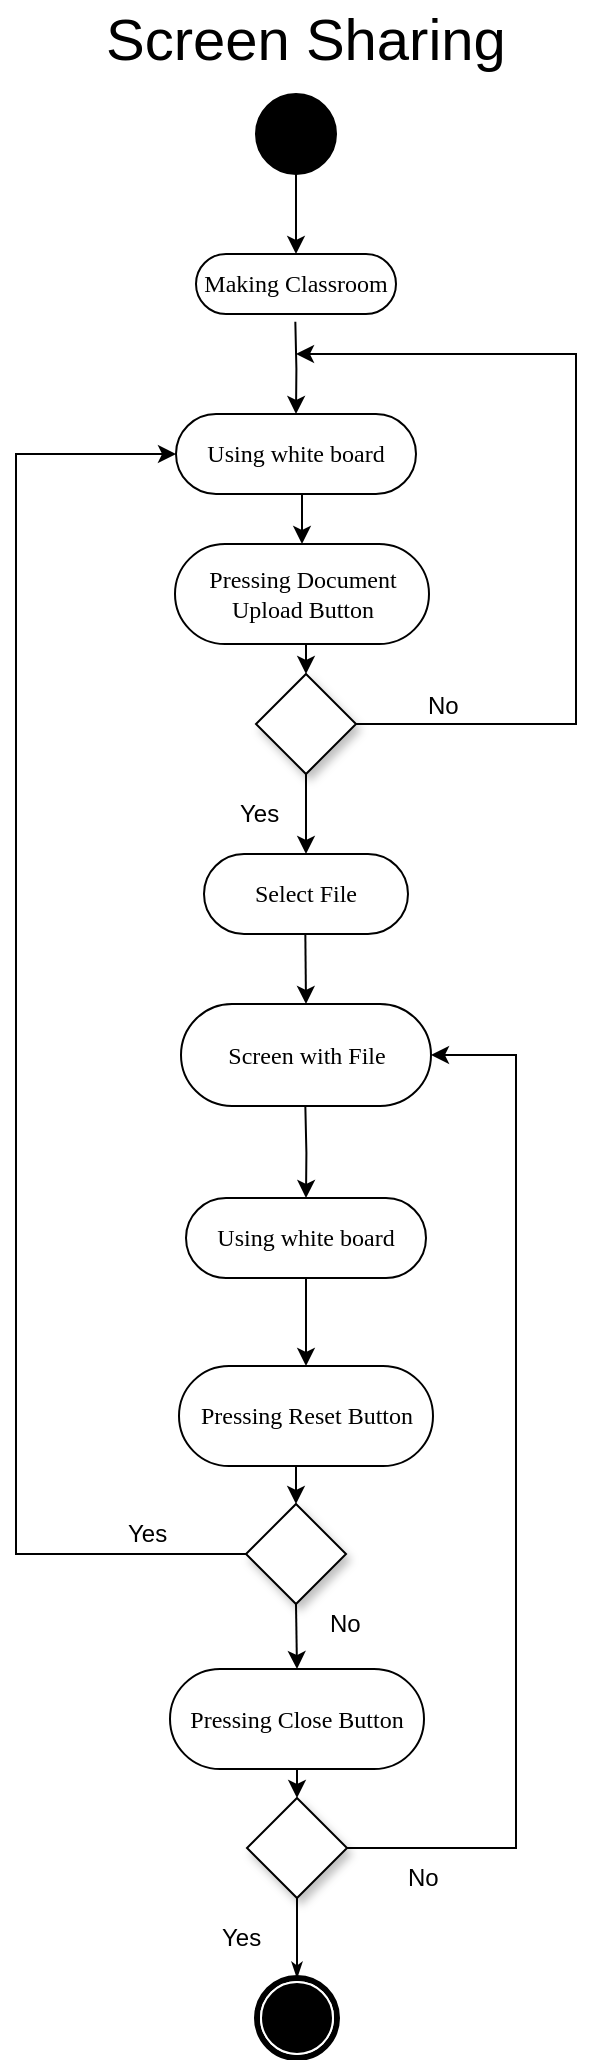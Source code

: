<mxfile version="10.9.8" type="device"><diagram id="w0P1EZbTRQNyaeuWi0I2" name="페이지-1"><mxGraphModel dx="1496" dy="691" grid="1" gridSize="10" guides="1" tooltips="1" connect="1" arrows="1" fold="1" page="1" pageScale="1" pageWidth="827" pageHeight="1169" math="0" shadow="0"><root><mxCell id="0"/><mxCell id="1" parent="0"/><mxCell id="D0uNFD37ZXhtimdHQtyf-1" style="edgeStyle=orthogonalEdgeStyle;rounded=0;orthogonalLoop=1;jettySize=auto;html=1;exitX=0.5;exitY=1;exitDx=0;exitDy=0;entryX=0.5;entryY=0;entryDx=0;entryDy=0;fontSize=29;" edge="1" parent="1" source="D0uNFD37ZXhtimdHQtyf-2" target="D0uNFD37ZXhtimdHQtyf-3"><mxGeometry relative="1" as="geometry"/></mxCell><mxCell id="D0uNFD37ZXhtimdHQtyf-2" value="" style="ellipse;whiteSpace=wrap;html=1;rounded=0;shadow=0;comic=0;labelBackgroundColor=none;strokeColor=#000000;strokeWidth=1;fillColor=#000000;fontFamily=Verdana;fontSize=12;fontColor=#000000;align=center;" vertex="1" parent="1"><mxGeometry x="330" y="70" width="40" height="40" as="geometry"/></mxCell><mxCell id="D0uNFD37ZXhtimdHQtyf-3" value="Making Classroom" style="rounded=1;whiteSpace=wrap;html=1;shadow=0;comic=0;labelBackgroundColor=none;strokeColor=#000000;strokeWidth=1;fillColor=#ffffff;fontFamily=Verdana;fontSize=12;fontColor=#000000;align=center;arcSize=50;" vertex="1" parent="1"><mxGeometry x="300" y="150" width="100" height="30" as="geometry"/></mxCell><mxCell id="D0uNFD37ZXhtimdHQtyf-4" value="Screen Sharing" style="text;html=1;resizable=0;points=[];autosize=1;align=left;verticalAlign=top;spacingTop=-4;fontSize=29;" vertex="1" parent="1"><mxGeometry x="253" y="23" width="100" height="20" as="geometry"/></mxCell><mxCell id="D0uNFD37ZXhtimdHQtyf-5" style="edgeStyle=orthogonalEdgeStyle;rounded=0;orthogonalLoop=1;jettySize=auto;html=1;exitX=0.5;exitY=1;exitDx=0;exitDy=0;entryX=0.5;entryY=0;entryDx=0;entryDy=0;fontSize=29;" edge="1" parent="1" target="D0uNFD37ZXhtimdHQtyf-18"><mxGeometry relative="1" as="geometry"><mxPoint x="349.667" y="183.833" as="sourcePoint"/><mxPoint x="349.667" y="223.667" as="targetPoint"/></mxGeometry></mxCell><mxCell id="D0uNFD37ZXhtimdHQtyf-21" style="edgeStyle=orthogonalEdgeStyle;rounded=0;orthogonalLoop=1;jettySize=auto;html=1;exitX=0.5;exitY=1;exitDx=0;exitDy=0;entryX=0.5;entryY=0;entryDx=0;entryDy=0;" edge="1" parent="1" source="D0uNFD37ZXhtimdHQtyf-7" target="D0uNFD37ZXhtimdHQtyf-19"><mxGeometry relative="1" as="geometry"/></mxCell><mxCell id="D0uNFD37ZXhtimdHQtyf-7" value="&lt;span style=&quot;white-space: normal&quot;&gt;Pressing Document Upload Button&lt;/span&gt;" style="rounded=1;whiteSpace=wrap;html=1;shadow=0;comic=0;labelBackgroundColor=none;strokeColor=#000000;strokeWidth=1;fillColor=#ffffff;fontFamily=Verdana;fontSize=12;fontColor=#000000;align=center;arcSize=50;" vertex="1" parent="1"><mxGeometry x="289.5" y="295" width="127" height="50" as="geometry"/></mxCell><mxCell id="D0uNFD37ZXhtimdHQtyf-8" style="edgeStyle=orthogonalEdgeStyle;rounded=0;orthogonalLoop=1;jettySize=auto;html=1;exitX=0.5;exitY=1;exitDx=0;exitDy=0;entryX=0.5;entryY=0;entryDx=0;entryDy=0;fontSize=29;" edge="1" parent="1" target="D0uNFD37ZXhtimdHQtyf-9"><mxGeometry relative="1" as="geometry"><mxPoint x="354.667" y="489.833" as="sourcePoint"/></mxGeometry></mxCell><mxCell id="D0uNFD37ZXhtimdHQtyf-9" value="Screen with File" style="rounded=1;whiteSpace=wrap;html=1;shadow=0;comic=0;labelBackgroundColor=none;strokeColor=#000000;strokeWidth=1;fillColor=#ffffff;fontFamily=Verdana;fontSize=12;fontColor=#000000;align=center;arcSize=50;" vertex="1" parent="1"><mxGeometry x="292.5" y="525" width="125" height="51" as="geometry"/></mxCell><mxCell id="D0uNFD37ZXhtimdHQtyf-11" style="edgeStyle=none;rounded=0;html=1;labelBackgroundColor=none;startArrow=none;startFill=0;startSize=5;endArrow=classicThin;endFill=1;endSize=5;jettySize=auto;orthogonalLoop=1;strokeColor=#000000;strokeWidth=1;fontFamily=Verdana;fontSize=12;fontColor=#000000;" edge="1" parent="1" target="D0uNFD37ZXhtimdHQtyf-12"><mxGeometry relative="1" as="geometry"><mxPoint x="350.5" y="972" as="sourcePoint"/></mxGeometry></mxCell><mxCell id="D0uNFD37ZXhtimdHQtyf-12" value="" style="shape=mxgraph.bpmn.shape;html=1;verticalLabelPosition=bottom;labelBackgroundColor=#ffffff;verticalAlign=top;perimeter=ellipsePerimeter;outline=end;symbol=terminate;rounded=0;shadow=0;comic=0;strokeColor=#000000;strokeWidth=1;fillColor=#ffffff;fontFamily=Verdana;fontSize=12;fontColor=#000000;align=center;" vertex="1" parent="1"><mxGeometry x="330.5" y="1012" width="40" height="40" as="geometry"/></mxCell><mxCell id="D0uNFD37ZXhtimdHQtyf-13" style="edgeStyle=orthogonalEdgeStyle;rounded=0;orthogonalLoop=1;jettySize=auto;html=1;fontSize=29;exitX=1;exitY=0.5;exitDx=0;exitDy=0;" edge="1" parent="1" source="D0uNFD37ZXhtimdHQtyf-19"><mxGeometry relative="1" as="geometry"><mxPoint x="856" y="370" as="sourcePoint"/><mxPoint x="350" y="200" as="targetPoint"/><Array as="points"><mxPoint x="490" y="385"/><mxPoint x="490" y="200"/></Array></mxGeometry></mxCell><mxCell id="D0uNFD37ZXhtimdHQtyf-20" style="edgeStyle=orthogonalEdgeStyle;rounded=0;orthogonalLoop=1;jettySize=auto;html=1;exitX=0.5;exitY=1;exitDx=0;exitDy=0;entryX=0.5;entryY=0;entryDx=0;entryDy=0;" edge="1" parent="1" source="D0uNFD37ZXhtimdHQtyf-18" target="D0uNFD37ZXhtimdHQtyf-7"><mxGeometry relative="1" as="geometry"><mxPoint x="350" y="340" as="targetPoint"/></mxGeometry></mxCell><mxCell id="D0uNFD37ZXhtimdHQtyf-18" value="Using white board" style="rounded=1;whiteSpace=wrap;html=1;shadow=0;comic=0;labelBackgroundColor=none;strokeColor=#000000;strokeWidth=1;fillColor=#ffffff;fontFamily=Verdana;fontSize=12;fontColor=#000000;align=center;arcSize=50;" vertex="1" parent="1"><mxGeometry x="290" y="230" width="120" height="40" as="geometry"/></mxCell><mxCell id="D0uNFD37ZXhtimdHQtyf-24" style="edgeStyle=orthogonalEdgeStyle;rounded=0;orthogonalLoop=1;jettySize=auto;html=1;exitX=0.5;exitY=1;exitDx=0;exitDy=0;entryX=0.5;entryY=0;entryDx=0;entryDy=0;" edge="1" parent="1" source="D0uNFD37ZXhtimdHQtyf-19" target="D0uNFD37ZXhtimdHQtyf-23"><mxGeometry relative="1" as="geometry"/></mxCell><mxCell id="D0uNFD37ZXhtimdHQtyf-19" value="" style="rhombus;whiteSpace=wrap;html=1;shadow=1;" vertex="1" parent="1"><mxGeometry x="330" y="360" width="50" height="50" as="geometry"/></mxCell><mxCell id="D0uNFD37ZXhtimdHQtyf-23" value="&lt;span style=&quot;white-space: normal&quot;&gt;Select File&lt;/span&gt;" style="rounded=1;whiteSpace=wrap;html=1;shadow=0;comic=0;labelBackgroundColor=none;strokeColor=#000000;strokeWidth=1;fillColor=#ffffff;fontFamily=Verdana;fontSize=12;fontColor=#000000;align=center;arcSize=50;" vertex="1" parent="1"><mxGeometry x="304" y="450" width="102" height="40" as="geometry"/></mxCell><mxCell id="D0uNFD37ZXhtimdHQtyf-25" value="No" style="text;html=1;resizable=0;points=[];autosize=1;align=left;verticalAlign=top;spacingTop=-4;" vertex="1" parent="1"><mxGeometry x="414" y="366" width="30" height="20" as="geometry"/></mxCell><mxCell id="D0uNFD37ZXhtimdHQtyf-26" value="Yes" style="text;html=1;resizable=0;points=[];autosize=1;align=left;verticalAlign=top;spacingTop=-4;" vertex="1" parent="1"><mxGeometry x="320" y="420" width="40" height="20" as="geometry"/></mxCell><mxCell id="D0uNFD37ZXhtimdHQtyf-27" style="edgeStyle=orthogonalEdgeStyle;rounded=0;orthogonalLoop=1;jettySize=auto;html=1;exitX=0.5;exitY=1;exitDx=0;exitDy=0;entryX=0.5;entryY=0;entryDx=0;entryDy=0;fontSize=29;" edge="1" parent="1" target="D0uNFD37ZXhtimdHQtyf-28"><mxGeometry relative="1" as="geometry"><mxPoint x="354.667" y="575.833" as="sourcePoint"/><mxPoint x="354.667" y="615.667" as="targetPoint"/></mxGeometry></mxCell><mxCell id="D0uNFD37ZXhtimdHQtyf-32" style="edgeStyle=orthogonalEdgeStyle;rounded=0;orthogonalLoop=1;jettySize=auto;html=1;exitX=0.5;exitY=1;exitDx=0;exitDy=0;entryX=0.5;entryY=0;entryDx=0;entryDy=0;" edge="1" parent="1" source="D0uNFD37ZXhtimdHQtyf-28" target="D0uNFD37ZXhtimdHQtyf-37"><mxGeometry relative="1" as="geometry"><mxPoint x="230" y="670" as="targetPoint"/></mxGeometry></mxCell><mxCell id="D0uNFD37ZXhtimdHQtyf-28" value="Using white board" style="rounded=1;whiteSpace=wrap;html=1;shadow=0;comic=0;labelBackgroundColor=none;strokeColor=#000000;strokeWidth=1;fillColor=#ffffff;fontFamily=Verdana;fontSize=12;fontColor=#000000;align=center;arcSize=50;" vertex="1" parent="1"><mxGeometry x="295" y="622" width="120" height="40" as="geometry"/></mxCell><mxCell id="D0uNFD37ZXhtimdHQtyf-29" style="edgeStyle=orthogonalEdgeStyle;rounded=0;orthogonalLoop=1;jettySize=auto;html=1;exitX=0.5;exitY=1;exitDx=0;exitDy=0;entryX=0.5;entryY=0;entryDx=0;entryDy=0;" edge="1" parent="1" target="D0uNFD37ZXhtimdHQtyf-31"><mxGeometry relative="1" as="geometry"><mxPoint x="355" y="907.5" as="sourcePoint"/></mxGeometry></mxCell><mxCell id="D0uNFD37ZXhtimdHQtyf-30" value="&lt;span style=&quot;white-space: normal&quot;&gt;Pressing Close Button&lt;/span&gt;" style="rounded=1;whiteSpace=wrap;html=1;shadow=0;comic=0;labelBackgroundColor=none;strokeColor=#000000;strokeWidth=1;fillColor=#ffffff;fontFamily=Verdana;fontSize=12;fontColor=#000000;align=center;arcSize=50;" vertex="1" parent="1"><mxGeometry x="287" y="857.5" width="127" height="50" as="geometry"/></mxCell><mxCell id="D0uNFD37ZXhtimdHQtyf-34" style="edgeStyle=orthogonalEdgeStyle;rounded=0;orthogonalLoop=1;jettySize=auto;html=1;exitX=1;exitY=0.5;exitDx=0;exitDy=0;entryX=1;entryY=0.5;entryDx=0;entryDy=0;" edge="1" parent="1" source="D0uNFD37ZXhtimdHQtyf-31" target="D0uNFD37ZXhtimdHQtyf-9"><mxGeometry relative="1" as="geometry"><Array as="points"><mxPoint x="460" y="947"/><mxPoint x="460" y="551"/></Array></mxGeometry></mxCell><mxCell id="D0uNFD37ZXhtimdHQtyf-31" value="" style="rhombus;whiteSpace=wrap;html=1;shadow=1;" vertex="1" parent="1"><mxGeometry x="325.5" y="922" width="50" height="50" as="geometry"/></mxCell><mxCell id="D0uNFD37ZXhtimdHQtyf-33" value="Yes" style="text;html=1;resizable=0;points=[];autosize=1;align=left;verticalAlign=top;spacingTop=-4;" vertex="1" parent="1"><mxGeometry x="310.5" y="982" width="40" height="20" as="geometry"/></mxCell><mxCell id="D0uNFD37ZXhtimdHQtyf-35" value="No" style="text;html=1;resizable=0;points=[];autosize=1;align=left;verticalAlign=top;spacingTop=-4;" vertex="1" parent="1"><mxGeometry x="403.5" y="952" width="30" height="20" as="geometry"/></mxCell><mxCell id="D0uNFD37ZXhtimdHQtyf-38" style="edgeStyle=orthogonalEdgeStyle;rounded=0;orthogonalLoop=1;jettySize=auto;html=1;exitX=0.5;exitY=1;exitDx=0;exitDy=0;entryX=0.5;entryY=0;entryDx=0;entryDy=0;" edge="1" parent="1" source="D0uNFD37ZXhtimdHQtyf-37" target="D0uNFD37ZXhtimdHQtyf-39"><mxGeometry relative="1" as="geometry"/></mxCell><mxCell id="D0uNFD37ZXhtimdHQtyf-37" value="&lt;span style=&quot;white-space: normal&quot;&gt;Pressing Reset Button&lt;/span&gt;" style="rounded=1;whiteSpace=wrap;html=1;shadow=0;comic=0;labelBackgroundColor=none;strokeColor=#000000;strokeWidth=1;fillColor=#ffffff;fontFamily=Verdana;fontSize=12;fontColor=#000000;align=center;arcSize=50;" vertex="1" parent="1"><mxGeometry x="291.5" y="706" width="127" height="50" as="geometry"/></mxCell><mxCell id="D0uNFD37ZXhtimdHQtyf-42" style="edgeStyle=orthogonalEdgeStyle;rounded=0;orthogonalLoop=1;jettySize=auto;html=1;exitX=0.5;exitY=1;exitDx=0;exitDy=0;entryX=0.5;entryY=0;entryDx=0;entryDy=0;" edge="1" parent="1" source="D0uNFD37ZXhtimdHQtyf-39" target="D0uNFD37ZXhtimdHQtyf-30"><mxGeometry relative="1" as="geometry"><Array as="points"><mxPoint x="351" y="825"/></Array></mxGeometry></mxCell><mxCell id="D0uNFD37ZXhtimdHQtyf-47" style="edgeStyle=orthogonalEdgeStyle;rounded=0;orthogonalLoop=1;jettySize=auto;html=1;exitX=0;exitY=0.5;exitDx=0;exitDy=0;entryX=0;entryY=0.5;entryDx=0;entryDy=0;" edge="1" parent="1" source="D0uNFD37ZXhtimdHQtyf-39" target="D0uNFD37ZXhtimdHQtyf-18"><mxGeometry relative="1" as="geometry"><mxPoint x="220" y="260" as="targetPoint"/><Array as="points"><mxPoint x="210" y="800"/><mxPoint x="210" y="250"/></Array></mxGeometry></mxCell><mxCell id="D0uNFD37ZXhtimdHQtyf-39" value="" style="rhombus;whiteSpace=wrap;html=1;shadow=1;" vertex="1" parent="1"><mxGeometry x="325" y="775" width="50" height="50" as="geometry"/></mxCell><mxCell id="D0uNFD37ZXhtimdHQtyf-43" value="Yes" style="text;html=1;resizable=0;points=[];autosize=1;align=left;verticalAlign=top;spacingTop=-4;" vertex="1" parent="1"><mxGeometry x="264" y="780" width="40" height="20" as="geometry"/></mxCell><mxCell id="D0uNFD37ZXhtimdHQtyf-44" value="No" style="text;html=1;resizable=0;points=[];autosize=1;align=left;verticalAlign=top;spacingTop=-4;" vertex="1" parent="1"><mxGeometry x="365" y="825" width="30" height="20" as="geometry"/></mxCell></root></mxGraphModel></diagram></mxfile>